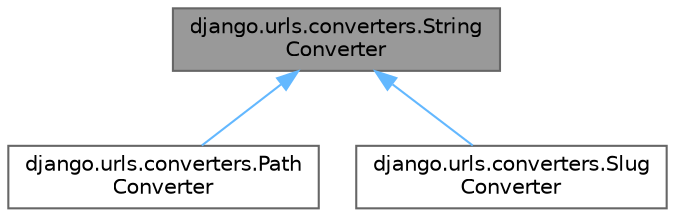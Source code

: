 digraph "django.urls.converters.StringConverter"
{
 // LATEX_PDF_SIZE
  bgcolor="transparent";
  edge [fontname=Helvetica,fontsize=10,labelfontname=Helvetica,labelfontsize=10];
  node [fontname=Helvetica,fontsize=10,shape=box,height=0.2,width=0.4];
  Node1 [id="Node000001",label="django.urls.converters.String\lConverter",height=0.2,width=0.4,color="gray40", fillcolor="grey60", style="filled", fontcolor="black",tooltip=" "];
  Node1 -> Node2 [id="edge1_Node000001_Node000002",dir="back",color="steelblue1",style="solid",tooltip=" "];
  Node2 [id="Node000002",label="django.urls.converters.Path\lConverter",height=0.2,width=0.4,color="gray40", fillcolor="white", style="filled",URL="$classdjango_1_1urls_1_1converters_1_1_path_converter.html",tooltip=" "];
  Node1 -> Node3 [id="edge2_Node000001_Node000003",dir="back",color="steelblue1",style="solid",tooltip=" "];
  Node3 [id="Node000003",label="django.urls.converters.Slug\lConverter",height=0.2,width=0.4,color="gray40", fillcolor="white", style="filled",URL="$classdjango_1_1urls_1_1converters_1_1_slug_converter.html",tooltip=" "];
}
